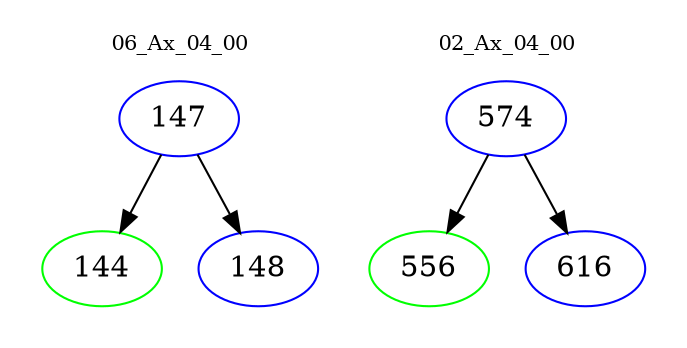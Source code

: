 digraph{
subgraph cluster_0 {
color = white
label = "06_Ax_04_00";
fontsize=10;
T0_147 [label="147", color="blue"]
T0_147 -> T0_144 [color="black"]
T0_144 [label="144", color="green"]
T0_147 -> T0_148 [color="black"]
T0_148 [label="148", color="blue"]
}
subgraph cluster_1 {
color = white
label = "02_Ax_04_00";
fontsize=10;
T1_574 [label="574", color="blue"]
T1_574 -> T1_556 [color="black"]
T1_556 [label="556", color="green"]
T1_574 -> T1_616 [color="black"]
T1_616 [label="616", color="blue"]
}
}
